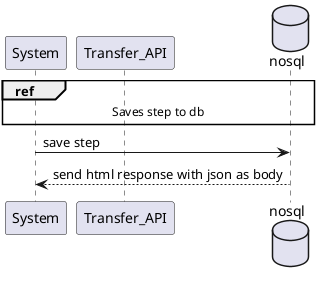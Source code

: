 @startuml
!startsub DB
participant System
participant Transfer_API
database nosql
ref over System, Transfer_API, nosql : Saves step to db
System -> nosql : save step
nosql --> System : send html response with json as body
!endsub
@enduml